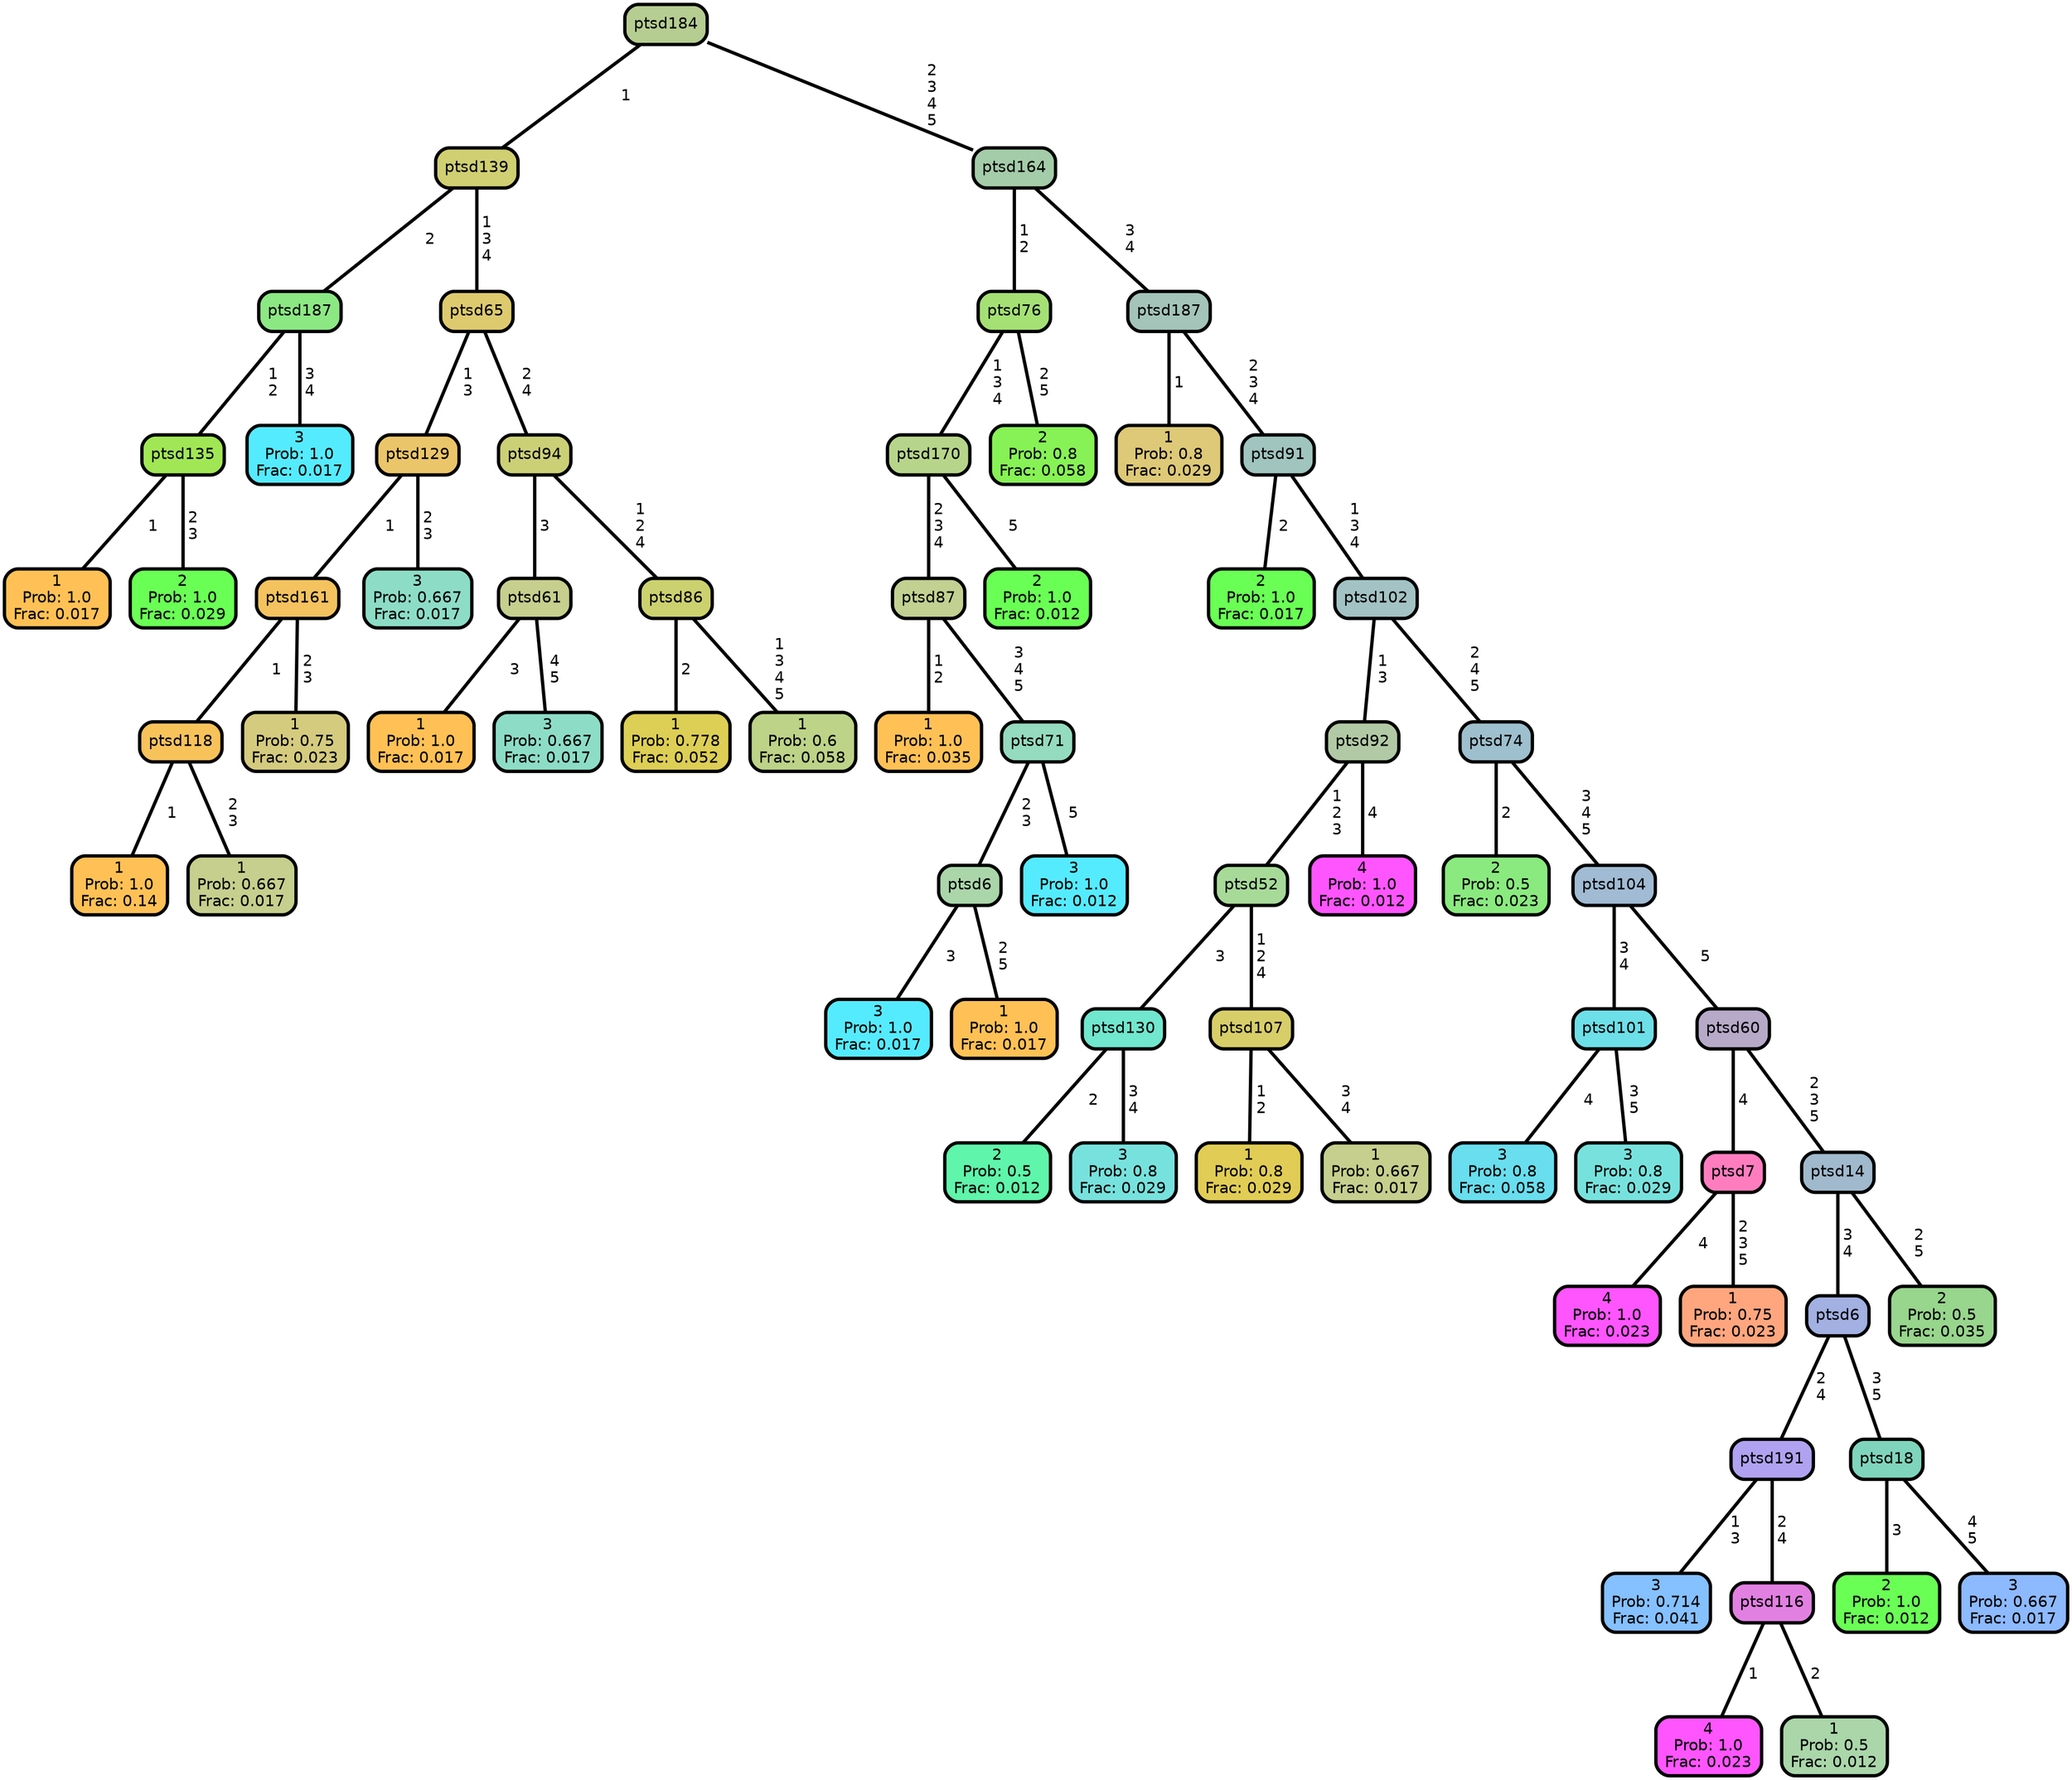 graph Tree {
node [shape=box, style="filled, rounded",color="black",penwidth="3",fontcolor="black",                 fontname=helvetica] ;
graph [ranksep="0 equally", splines=straight,                 bgcolor=transparent, dpi=200] ;
edge [fontname=helvetica, color=black] ;
0 [label="1
Prob: 1.0
Frac: 0.017", fillcolor="#ffc155"] ;
1 [label="ptsd135", fillcolor="#a1e755"] ;
2 [label="2
Prob: 1.0
Frac: 0.029", fillcolor="#6aff55"] ;
3 [label="ptsd187", fillcolor="#8ce883"] ;
4 [label="3
Prob: 1.0
Frac: 0.017", fillcolor="#55ebff"] ;
5 [label="ptsd139", fillcolor="#d0cf72"] ;
6 [label="1
Prob: 1.0
Frac: 0.14", fillcolor="#ffc155"] ;
7 [label="ptsd118", fillcolor="#f8c25b"] ;
8 [label="1
Prob: 0.667
Frac: 0.017", fillcolor="#c6cf8d"] ;
9 [label="ptsd161", fillcolor="#f4c35f"] ;
10 [label="1
Prob: 0.75
Frac: 0.023", fillcolor="#d4cb7f"] ;
11 [label="ptsd129", fillcolor="#ebc569"] ;
12 [label="3
Prob: 0.667
Frac: 0.017", fillcolor="#8dddc6"] ;
13 [label="ptsd65", fillcolor="#ddca6e"] ;
14 [label="1
Prob: 1.0
Frac: 0.017", fillcolor="#ffc155"] ;
15 [label="ptsd61", fillcolor="#c6cf8d"] ;
16 [label="3
Prob: 0.667
Frac: 0.017", fillcolor="#8dddc6"] ;
17 [label="ptsd94", fillcolor="#cbd077"] ;
18 [label="1
Prob: 0.778
Frac: 0.052", fillcolor="#ddce55"] ;
19 [label="ptsd86", fillcolor="#ccd16f"] ;
20 [label="1
Prob: 0.6
Frac: 0.058", fillcolor="#bdd388"] ;
21 [label="ptsd184", fillcolor="#b6cd92"] ;
22 [label="1
Prob: 1.0
Frac: 0.035", fillcolor="#ffc155"] ;
23 [label="ptsd87", fillcolor="#c2d091"] ;
24 [label="3
Prob: 1.0
Frac: 0.017", fillcolor="#55ebff"] ;
25 [label="ptsd6", fillcolor="#aad6aa"] ;
26 [label="1
Prob: 1.0
Frac: 0.017", fillcolor="#ffc155"] ;
27 [label="ptsd71", fillcolor="#94dbbf"] ;
28 [label="3
Prob: 1.0
Frac: 0.012", fillcolor="#55ebff"] ;
29 [label="ptsd170", fillcolor="#b7d58a"] ;
30 [label="2
Prob: 1.0
Frac: 0.012", fillcolor="#6aff55"] ;
31 [label="ptsd76", fillcolor="#a5e075"] ;
32 [label="2
Prob: 0.8
Frac: 0.058", fillcolor="#87f255"] ;
33 [label="ptsd164", fillcolor="#a4cca8"] ;
34 [label="1
Prob: 0.8
Frac: 0.029", fillcolor="#ddc977"] ;
35 [label="ptsd187", fillcolor="#a4c4b9"] ;
36 [label="2
Prob: 1.0
Frac: 0.017", fillcolor="#6aff55"] ;
37 [label="ptsd91", fillcolor="#a0c4be"] ;
38 [label="2
Prob: 0.5
Frac: 0.012", fillcolor="#5ff5aa"] ;
39 [label="ptsd130", fillcolor="#70e7ce"] ;
40 [label="3
Prob: 0.8
Frac: 0.029", fillcolor="#77e2dd"] ;
41 [label="ptsd52", fillcolor="#a7da99"] ;
42 [label="1
Prob: 0.8
Frac: 0.029", fillcolor="#e1cd55"] ;
43 [label="ptsd107", fillcolor="#d7ce6a"] ;
44 [label="1
Prob: 0.667
Frac: 0.017", fillcolor="#c6cf8d"] ;
45 [label="ptsd92", fillcolor="#b1caa5"] ;
46 [label="4
Prob: 1.0
Frac: 0.012", fillcolor="#ff55ff"] ;
47 [label="ptsd102", fillcolor="#a3c2c3"] ;
48 [label="2
Prob: 0.5
Frac: 0.023", fillcolor="#8aea7f"] ;
49 [label="ptsd74", fillcolor="#9ebfcd"] ;
50 [label="3
Prob: 0.8
Frac: 0.058", fillcolor="#68deee"] ;
51 [label="ptsd101", fillcolor="#6ddfe8"] ;
52 [label="3
Prob: 0.8
Frac: 0.029", fillcolor="#77e2dd"] ;
53 [label="ptsd104", fillcolor="#a0bbd3"] ;
54 [label="4
Prob: 1.0
Frac: 0.023", fillcolor="#ff55ff"] ;
55 [label="ptsd7", fillcolor="#ff7dbf"] ;
56 [label="1
Prob: 0.75
Frac: 0.023", fillcolor="#ffa67f"] ;
57 [label="ptsd60", fillcolor="#b7aac9"] ;
58 [label="3
Prob: 0.714
Frac: 0.041", fillcolor="#85c0ff"] ;
59 [label="ptsd191", fillcolor="#b0a2f1"] ;
60 [label="4
Prob: 1.0
Frac: 0.023", fillcolor="#ff55ff"] ;
61 [label="ptsd116", fillcolor="#e280e2"] ;
62 [label="1
Prob: 0.5
Frac: 0.012", fillcolor="#aad6aa"] ;
63 [label="ptsd6", fillcolor="#a2b0e2"] ;
64 [label="2
Prob: 1.0
Frac: 0.012", fillcolor="#6aff55"] ;
65 [label="ptsd18", fillcolor="#7fd5bb"] ;
66 [label="3
Prob: 0.667
Frac: 0.017", fillcolor="#8db9ff"] ;
67 [label="ptsd14", fillcolor="#a0b9cd"] ;
68 [label="2
Prob: 0.5
Frac: 0.035", fillcolor="#98d58d"] ;
1 -- 0 [label=" 1",penwidth=3] ;
1 -- 2 [label=" 2\n 3",penwidth=3] ;
3 -- 1 [label=" 1\n 2",penwidth=3] ;
3 -- 4 [label=" 3\n 4",penwidth=3] ;
5 -- 3 [label=" 2",penwidth=3] ;
5 -- 13 [label=" 1\n 3\n 4",penwidth=3] ;
7 -- 6 [label=" 1",penwidth=3] ;
7 -- 8 [label=" 2\n 3",penwidth=3] ;
9 -- 7 [label=" 1",penwidth=3] ;
9 -- 10 [label=" 2\n 3",penwidth=3] ;
11 -- 9 [label=" 1",penwidth=3] ;
11 -- 12 [label=" 2\n 3",penwidth=3] ;
13 -- 11 [label=" 1\n 3",penwidth=3] ;
13 -- 17 [label=" 2\n 4",penwidth=3] ;
15 -- 14 [label=" 3",penwidth=3] ;
15 -- 16 [label=" 4\n 5",penwidth=3] ;
17 -- 15 [label=" 3",penwidth=3] ;
17 -- 19 [label=" 1\n 2\n 4",penwidth=3] ;
19 -- 18 [label=" 2",penwidth=3] ;
19 -- 20 [label=" 1\n 3\n 4\n 5",penwidth=3] ;
21 -- 5 [label=" 1",penwidth=3] ;
21 -- 33 [label=" 2\n 3\n 4\n 5",penwidth=3] ;
23 -- 22 [label=" 1\n 2",penwidth=3] ;
23 -- 27 [label=" 3\n 4\n 5",penwidth=3] ;
25 -- 24 [label=" 3",penwidth=3] ;
25 -- 26 [label=" 2\n 5",penwidth=3] ;
27 -- 25 [label=" 2\n 3",penwidth=3] ;
27 -- 28 [label=" 5",penwidth=3] ;
29 -- 23 [label=" 2\n 3\n 4",penwidth=3] ;
29 -- 30 [label=" 5",penwidth=3] ;
31 -- 29 [label=" 1\n 3\n 4",penwidth=3] ;
31 -- 32 [label=" 2\n 5",penwidth=3] ;
33 -- 31 [label=" 1\n 2",penwidth=3] ;
33 -- 35 [label=" 3\n 4",penwidth=3] ;
35 -- 34 [label=" 1",penwidth=3] ;
35 -- 37 [label=" 2\n 3\n 4",penwidth=3] ;
37 -- 36 [label=" 2",penwidth=3] ;
37 -- 47 [label=" 1\n 3\n 4",penwidth=3] ;
39 -- 38 [label=" 2",penwidth=3] ;
39 -- 40 [label=" 3\n 4",penwidth=3] ;
41 -- 39 [label=" 3",penwidth=3] ;
41 -- 43 [label=" 1\n 2\n 4",penwidth=3] ;
43 -- 42 [label=" 1\n 2",penwidth=3] ;
43 -- 44 [label=" 3\n 4",penwidth=3] ;
45 -- 41 [label=" 1\n 2\n 3",penwidth=3] ;
45 -- 46 [label=" 4",penwidth=3] ;
47 -- 45 [label=" 1\n 3",penwidth=3] ;
47 -- 49 [label=" 2\n 4\n 5",penwidth=3] ;
49 -- 48 [label=" 2",penwidth=3] ;
49 -- 53 [label=" 3\n 4\n 5",penwidth=3] ;
51 -- 50 [label=" 4",penwidth=3] ;
51 -- 52 [label=" 3\n 5",penwidth=3] ;
53 -- 51 [label=" 3\n 4",penwidth=3] ;
53 -- 57 [label=" 5",penwidth=3] ;
55 -- 54 [label=" 4",penwidth=3] ;
55 -- 56 [label=" 2\n 3\n 5",penwidth=3] ;
57 -- 55 [label=" 4",penwidth=3] ;
57 -- 67 [label=" 2\n 3\n 5",penwidth=3] ;
59 -- 58 [label=" 1\n 3",penwidth=3] ;
59 -- 61 [label=" 2\n 4",penwidth=3] ;
61 -- 60 [label=" 1",penwidth=3] ;
61 -- 62 [label=" 2",penwidth=3] ;
63 -- 59 [label=" 2\n 4",penwidth=3] ;
63 -- 65 [label=" 3\n 5",penwidth=3] ;
65 -- 64 [label=" 3",penwidth=3] ;
65 -- 66 [label=" 4\n 5",penwidth=3] ;
67 -- 63 [label=" 3\n 4",penwidth=3] ;
67 -- 68 [label=" 2\n 5",penwidth=3] ;
{rank = same;}}